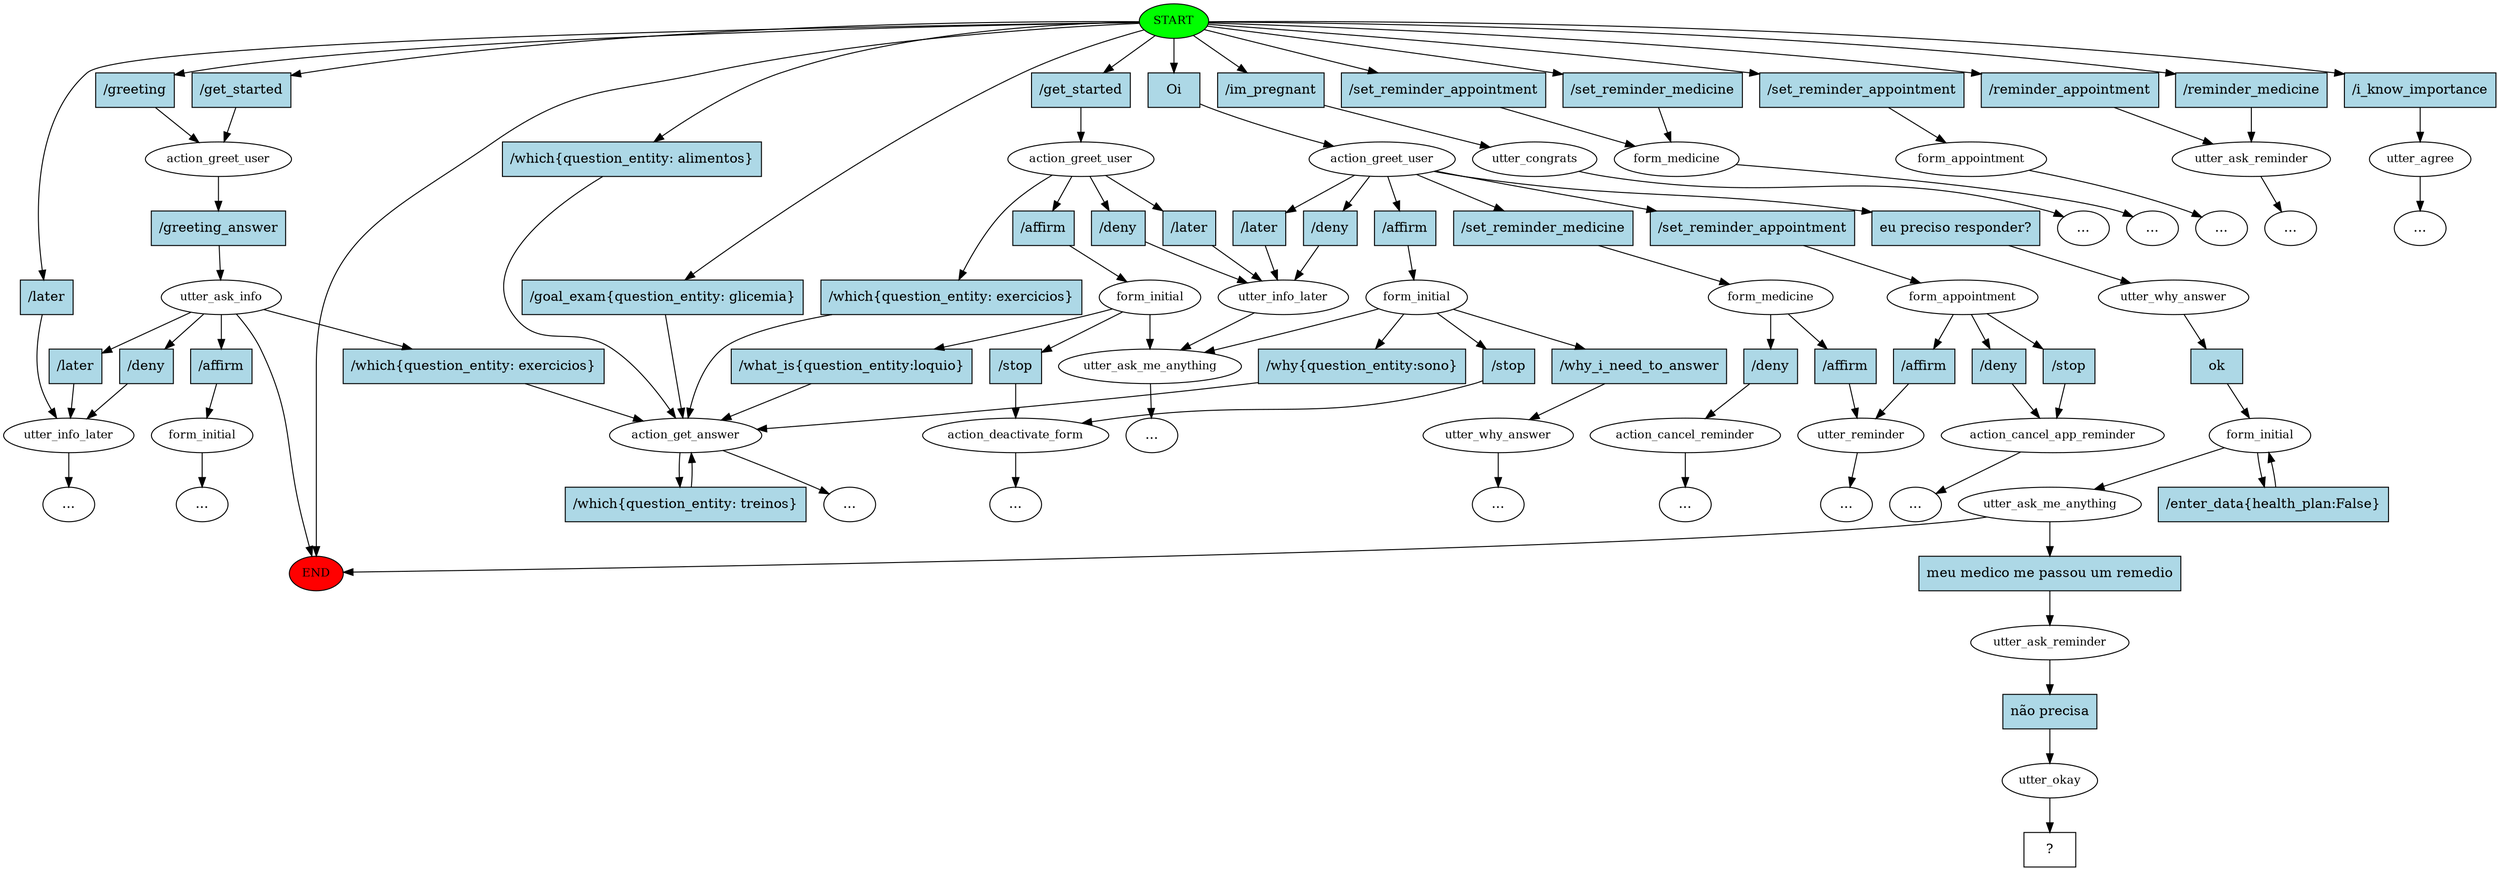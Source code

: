 digraph  {
0 [class="start active", fillcolor=green, fontsize=12, label=START, style=filled];
"-1" [class=end, fillcolor=red, fontsize=12, label=END, style=filled];
1 [class=active, fontsize=12, label=action_greet_user];
2 [class="", fontsize=12, label=utter_info_later];
3 [class="", fontsize=12, label=utter_ask_me_anything];
4 [class="", fontsize=12, label=action_greet_user];
5 [class="", fontsize=12, label=utter_ask_info];
6 [class="", fontsize=12, label=utter_info_later];
9 [class="", fontsize=12, label=action_get_answer];
10 [class="", fontsize=12, label=action_greet_user];
19 [class="", fontsize=12, label=utter_congrats];
"-11" [class=ellipsis, label="..."];
21 [class="", fontsize=12, label=form_initial];
27 [class="", fontsize=12, label=form_initial];
"-14" [class=ellipsis, label="..."];
31 [class="", fontsize=12, label=utter_why_answer];
"-15" [class=ellipsis, label="..."];
34 [class="", fontsize=12, label=action_deactivate_form];
"-17" [class=ellipsis, label="..."];
39 [class="", fontsize=12, label=form_medicine];
40 [class="", fontsize=12, label=utter_reminder];
41 [class="", fontsize=12, label=form_medicine];
44 [class="", fontsize=12, label=action_cancel_reminder];
"-20" [class=ellipsis, label="..."];
59 [class="", fontsize=12, label=form_appointment];
"-26" [class=ellipsis, label="..."];
61 [class="", fontsize=12, label=form_appointment];
"-27" [class=ellipsis, label="..."];
64 [class="", fontsize=12, label=action_cancel_app_reminder];
"-29" [class=ellipsis, label="..."];
"-30" [class=ellipsis, label="..."];
75 [class="", fontsize=12, label=utter_ask_reminder];
"-38" [class=ellipsis, label="..."];
85 [class="", fontsize=12, label=utter_agree];
"-41" [class=ellipsis, label="..."];
90 [class=active, fontsize=12, label=utter_why_answer];
91 [class=active, fontsize=12, label=form_initial];
92 [class=active, fontsize=12, label=utter_ask_me_anything];
"-44" [class=ellipsis, label="..."];
101 [class="", fontsize=12, label=form_initial];
"-45" [class=ellipsis, label="..."];
"-46" [class=ellipsis, label="..."];
114 [class=active, fontsize=12, label=utter_ask_reminder];
115 [class=active, fontsize=12, label=utter_okay];
116 [class="intent dashed active", label="  ?  ", shape=rect];
117 [class="intent active", fillcolor=lightblue, label=Oi, shape=rect, style=filled];
118 [class=intent, fillcolor=lightblue, label="/greeting", shape=rect, style=filled];
119 [class=intent, fillcolor=lightblue, label="/get_started", shape=rect, style=filled];
120 [class=intent, fillcolor=lightblue, label="/which{question_entity: alimentos}", shape=rect, style=filled];
121 [class=intent, fillcolor=lightblue, label="/goal_exam{question_entity: glicemia}", shape=rect, style=filled];
122 [class=intent, fillcolor=lightblue, label="/get_started", shape=rect, style=filled];
123 [class=intent, fillcolor=lightblue, label="/im_pregnant", shape=rect, style=filled];
124 [class=intent, fillcolor=lightblue, label="/set_reminder_medicine", shape=rect, style=filled];
125 [class=intent, fillcolor=lightblue, label="/set_reminder_appointment", shape=rect, style=filled];
126 [class=intent, fillcolor=lightblue, label="/set_reminder_appointment", shape=rect, style=filled];
127 [class=intent, fillcolor=lightblue, label="/reminder_medicine", shape=rect, style=filled];
128 [class=intent, fillcolor=lightblue, label="/reminder_appointment", shape=rect, style=filled];
129 [class=intent, fillcolor=lightblue, label="/i_know_importance", shape=rect, style=filled];
130 [class=intent, fillcolor=lightblue, label="/later", shape=rect, style=filled];
131 [class=intent, fillcolor=lightblue, label="/deny", shape=rect, style=filled];
132 [class=intent, fillcolor=lightblue, label="/later", shape=rect, style=filled];
133 [class=intent, fillcolor=lightblue, label="/affirm", shape=rect, style=filled];
134 [class=intent, fillcolor=lightblue, label="/set_reminder_medicine", shape=rect, style=filled];
135 [class=intent, fillcolor=lightblue, label="/set_reminder_appointment", shape=rect, style=filled];
136 [class="intent active", fillcolor=lightblue, label="eu preciso responder?", shape=rect, style=filled];
137 [class=intent, fillcolor=lightblue, label="/greeting_answer", shape=rect, style=filled];
138 [class=intent, fillcolor=lightblue, label="/later", shape=rect, style=filled];
139 [class=intent, fillcolor=lightblue, label="/deny", shape=rect, style=filled];
140 [class=intent, fillcolor=lightblue, label="/affirm", shape=rect, style=filled];
141 [class=intent, fillcolor=lightblue, label="/which{question_entity: exercicios}", shape=rect, style=filled];
142 [class=intent, fillcolor=lightblue, label="/which{question_entity: treinos}", shape=rect, style=filled];
143 [class=intent, fillcolor=lightblue, label="/affirm", shape=rect, style=filled];
144 [class=intent, fillcolor=lightblue, label="/deny", shape=rect, style=filled];
145 [class=intent, fillcolor=lightblue, label="/later", shape=rect, style=filled];
146 [class=intent, fillcolor=lightblue, label="/which{question_entity: exercicios}", shape=rect, style=filled];
147 [class=intent, fillcolor=lightblue, label="/what_is{question_entity:loquio}", shape=rect, style=filled];
148 [class=intent, fillcolor=lightblue, label="/stop", shape=rect, style=filled];
149 [class=intent, fillcolor=lightblue, label="/why{question_entity:sono}", shape=rect, style=filled];
150 [class=intent, fillcolor=lightblue, label="/why_i_need_to_answer", shape=rect, style=filled];
151 [class=intent, fillcolor=lightblue, label="/stop", shape=rect, style=filled];
152 [class=intent, fillcolor=lightblue, label="/affirm", shape=rect, style=filled];
153 [class=intent, fillcolor=lightblue, label="/deny", shape=rect, style=filled];
154 [class=intent, fillcolor=lightblue, label="/affirm", shape=rect, style=filled];
155 [class=intent, fillcolor=lightblue, label="/deny", shape=rect, style=filled];
156 [class=intent, fillcolor=lightblue, label="/stop", shape=rect, style=filled];
157 [class="intent active", fillcolor=lightblue, label=ok, shape=rect, style=filled];
158 [class="intent active", fillcolor=lightblue, label="/enter_data{health_plan:False}", shape=rect, style=filled];
159 [class="intent active", fillcolor=lightblue, label="meu medico me passou um remedio", shape=rect, style=filled];
160 [class="intent active", fillcolor=lightblue, label="não precisa", shape=rect, style=filled];
0 -> "-1"  [class="", key=NONE, label=""];
0 -> 117  [class=active, key=0];
0 -> 118  [class="", key=0];
0 -> 119  [class="", key=0];
0 -> 120  [class="", key=0];
0 -> 121  [class="", key=0];
0 -> 122  [class="", key=0];
0 -> 123  [class="", key=0];
0 -> 124  [class="", key=0];
0 -> 125  [class="", key=0];
0 -> 126  [class="", key=0];
0 -> 127  [class="", key=0];
0 -> 128  [class="", key=0];
0 -> 129  [class="", key=0];
0 -> 130  [class="", key=0];
1 -> 131  [class="", key=0];
1 -> 132  [class="", key=0];
1 -> 133  [class="", key=0];
1 -> 134  [class="", key=0];
1 -> 135  [class="", key=0];
1 -> 136  [class=active, key=0];
2 -> 3  [class="", key=NONE, label=""];
3 -> "-44"  [class="", key=NONE, label=""];
4 -> 137  [class="", key=0];
5 -> "-1"  [class="", key=NONE, label=""];
5 -> 138  [class="", key=0];
5 -> 139  [class="", key=0];
5 -> 140  [class="", key=0];
5 -> 141  [class="", key=0];
6 -> "-46"  [class="", key=NONE, label=""];
9 -> "-14"  [class="", key=NONE, label=""];
9 -> 142  [class="", key=0];
10 -> 143  [class="", key=0];
10 -> 144  [class="", key=0];
10 -> 145  [class="", key=0];
10 -> 146  [class="", key=0];
19 -> "-11"  [class="", key=NONE, label=""];
21 -> 3  [class="", key=NONE, label=""];
21 -> 147  [class="", key=0];
21 -> 148  [class="", key=0];
27 -> 3  [class="", key=NONE, label=""];
27 -> 149  [class="", key=0];
27 -> 150  [class="", key=0];
27 -> 151  [class="", key=0];
31 -> "-15"  [class="", key=NONE, label=""];
34 -> "-17"  [class="", key=NONE, label=""];
39 -> 152  [class="", key=0];
39 -> 153  [class="", key=0];
40 -> "-26"  [class="", key=NONE, label=""];
41 -> "-30"  [class="", key=NONE, label=""];
44 -> "-20"  [class="", key=NONE, label=""];
59 -> 154  [class="", key=0];
59 -> 155  [class="", key=0];
59 -> 156  [class="", key=0];
61 -> "-27"  [class="", key=NONE, label=""];
64 -> "-29"  [class="", key=NONE, label=""];
75 -> "-38"  [class="", key=NONE, label=""];
85 -> "-41"  [class="", key=NONE, label=""];
90 -> 157  [class=active, key=0];
91 -> 92  [class=active, key=NONE, label=""];
91 -> 158  [class=active, key=0];
92 -> "-1"  [class="", key=NONE, label=""];
92 -> 159  [class=active, key=0];
101 -> "-45"  [class="", key=NONE, label=""];
114 -> 160  [class=active, key=0];
115 -> 116  [class=active, key=NONE, label=""];
117 -> 1  [class=active, key=0];
118 -> 4  [class="", key=0];
119 -> 4  [class="", key=0];
120 -> 9  [class="", key=0];
121 -> 9  [class="", key=0];
122 -> 10  [class="", key=0];
123 -> 19  [class="", key=0];
124 -> 41  [class="", key=0];
125 -> 41  [class="", key=0];
126 -> 61  [class="", key=0];
127 -> 75  [class="", key=0];
128 -> 75  [class="", key=0];
129 -> 85  [class="", key=0];
130 -> 6  [class="", key=0];
131 -> 2  [class="", key=0];
132 -> 2  [class="", key=0];
133 -> 27  [class="", key=0];
134 -> 39  [class="", key=0];
135 -> 59  [class="", key=0];
136 -> 90  [class=active, key=0];
137 -> 5  [class="", key=0];
138 -> 6  [class="", key=0];
139 -> 6  [class="", key=0];
140 -> 101  [class="", key=0];
141 -> 9  [class="", key=0];
142 -> 9  [class="", key=0];
143 -> 21  [class="", key=0];
144 -> 2  [class="", key=0];
145 -> 2  [class="", key=0];
146 -> 9  [class="", key=0];
147 -> 9  [class="", key=0];
148 -> 34  [class="", key=0];
149 -> 9  [class="", key=0];
150 -> 31  [class="", key=0];
151 -> 34  [class="", key=0];
152 -> 40  [class="", key=0];
153 -> 44  [class="", key=0];
154 -> 40  [class="", key=0];
155 -> 64  [class="", key=0];
156 -> 64  [class="", key=0];
157 -> 91  [class=active, key=0];
158 -> 91  [class=active, key=0];
159 -> 114  [class=active, key=0];
160 -> 115  [class=active, key=0];
}

